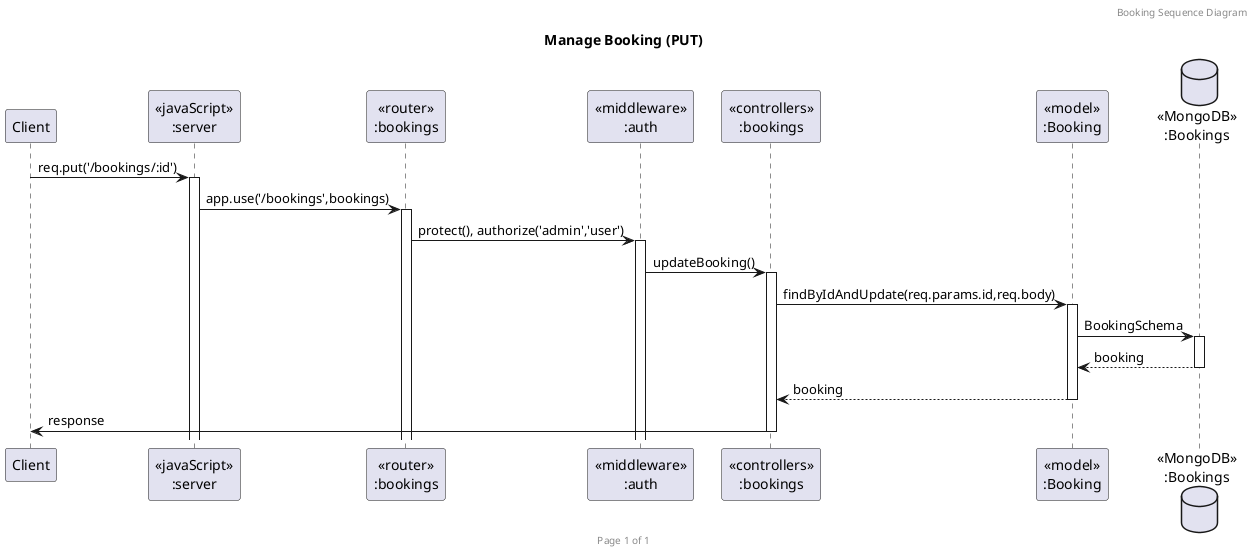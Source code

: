     @startuml Manage Booking (PUT)

    header Booking Sequence Diagram
    footer Page %page% of %lastpage%
    title "Manage Booking (PUT)"

    participant "Client" as client
    participant "<<javaScript>>\n:server" as server
    participant "<<router>>\n:bookings" as routerBookings
    participant "<<middleware>>\n:auth" as middleware
    participant "<<controllers>>\n:bookings" as controllerBookings
    participant "<<model>>\n:Booking" as modelBooking
    database "<<MongoDB>>\n:Bookings" as BookingDatabase

    client-> server ++:req.put('/bookings/:id')
    server->routerBookings ++:app.use('/bookings',bookings)
    routerBookings -> middleware ++: protect(), authorize('admin','user')
    middleware -> controllerBookings ++:updateBooking()
    controllerBookings->modelBooking ++:findByIdAndUpdate(req.params.id,req.body)
    modelBooking ->BookingDatabase ++: BookingSchema
    BookingDatabase --> modelBooking --: booking
    controllerBookings <-- modelBooking --:booking
    controllerBookings->client --:response

    @enduml
